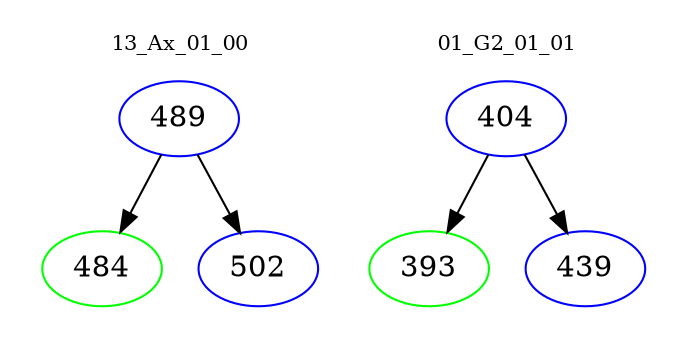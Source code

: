 digraph{
subgraph cluster_0 {
color = white
label = "13_Ax_01_00";
fontsize=10;
T0_489 [label="489", color="blue"]
T0_489 -> T0_484 [color="black"]
T0_484 [label="484", color="green"]
T0_489 -> T0_502 [color="black"]
T0_502 [label="502", color="blue"]
}
subgraph cluster_1 {
color = white
label = "01_G2_01_01";
fontsize=10;
T1_404 [label="404", color="blue"]
T1_404 -> T1_393 [color="black"]
T1_393 [label="393", color="green"]
T1_404 -> T1_439 [color="black"]
T1_439 [label="439", color="blue"]
}
}
